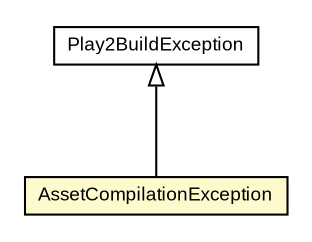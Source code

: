 #!/usr/local/bin/dot
#
# Class diagram 
# Generated by UMLGraph version R5_6-24-gf6e263 (http://www.umlgraph.org/)
#

digraph G {
	edge [fontname="arial",fontsize=10,labelfontname="arial",labelfontsize=10];
	node [fontname="arial",fontsize=10,shape=plaintext];
	nodesep=0.25;
	ranksep=0.5;
	// com.google.code.play2.provider.api.Play2BuildException
	c66 [label=<<table title="com.google.code.play2.provider.api.Play2BuildException" border="0" cellborder="1" cellspacing="0" cellpadding="2" port="p" href="./Play2BuildException.html">
		<tr><td><table border="0" cellspacing="0" cellpadding="1">
<tr><td align="center" balign="center"> Play2BuildException </td></tr>
		</table></td></tr>
		</table>>, URL="./Play2BuildException.html", fontname="arial", fontcolor="black", fontsize=9.0];
	// com.google.code.play2.provider.api.AssetCompilationException
	c77 [label=<<table title="com.google.code.play2.provider.api.AssetCompilationException" border="0" cellborder="1" cellspacing="0" cellpadding="2" port="p" bgcolor="lemonChiffon" href="./AssetCompilationException.html">
		<tr><td><table border="0" cellspacing="0" cellpadding="1">
<tr><td align="center" balign="center"> AssetCompilationException </td></tr>
		</table></td></tr>
		</table>>, URL="./AssetCompilationException.html", fontname="arial", fontcolor="black", fontsize=9.0];
	//com.google.code.play2.provider.api.AssetCompilationException extends com.google.code.play2.provider.api.Play2BuildException
	c66:p -> c77:p [dir=back,arrowtail=empty];
}

